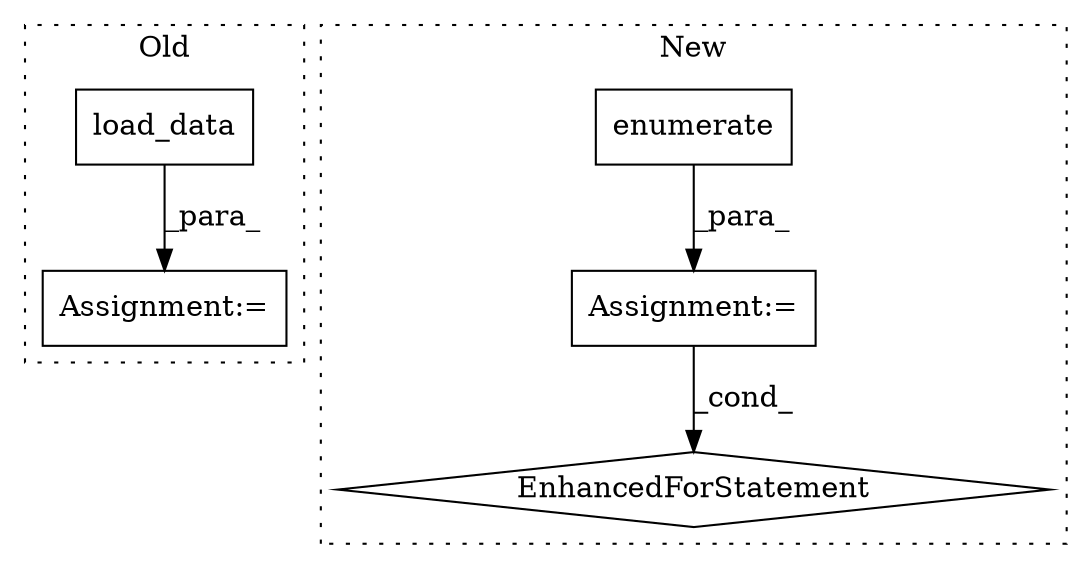 digraph G {
subgraph cluster0 {
1 [label="load_data" a="32" s="5274,5294" l="10,1" shape="box"];
4 [label="Assignment:=" a="7" s="5255" l="2" shape="box"];
label = "Old";
style="dotted";
}
subgraph cluster1 {
2 [label="enumerate" a="32" s="4937,4986" l="10,1" shape="box"];
3 [label="EnhancedForStatement" a="70" s="4832,4987" l="92,2" shape="diamond"];
5 [label="Assignment:=" a="7" s="4832,4987" l="92,2" shape="box"];
label = "New";
style="dotted";
}
1 -> 4 [label="_para_"];
2 -> 5 [label="_para_"];
5 -> 3 [label="_cond_"];
}